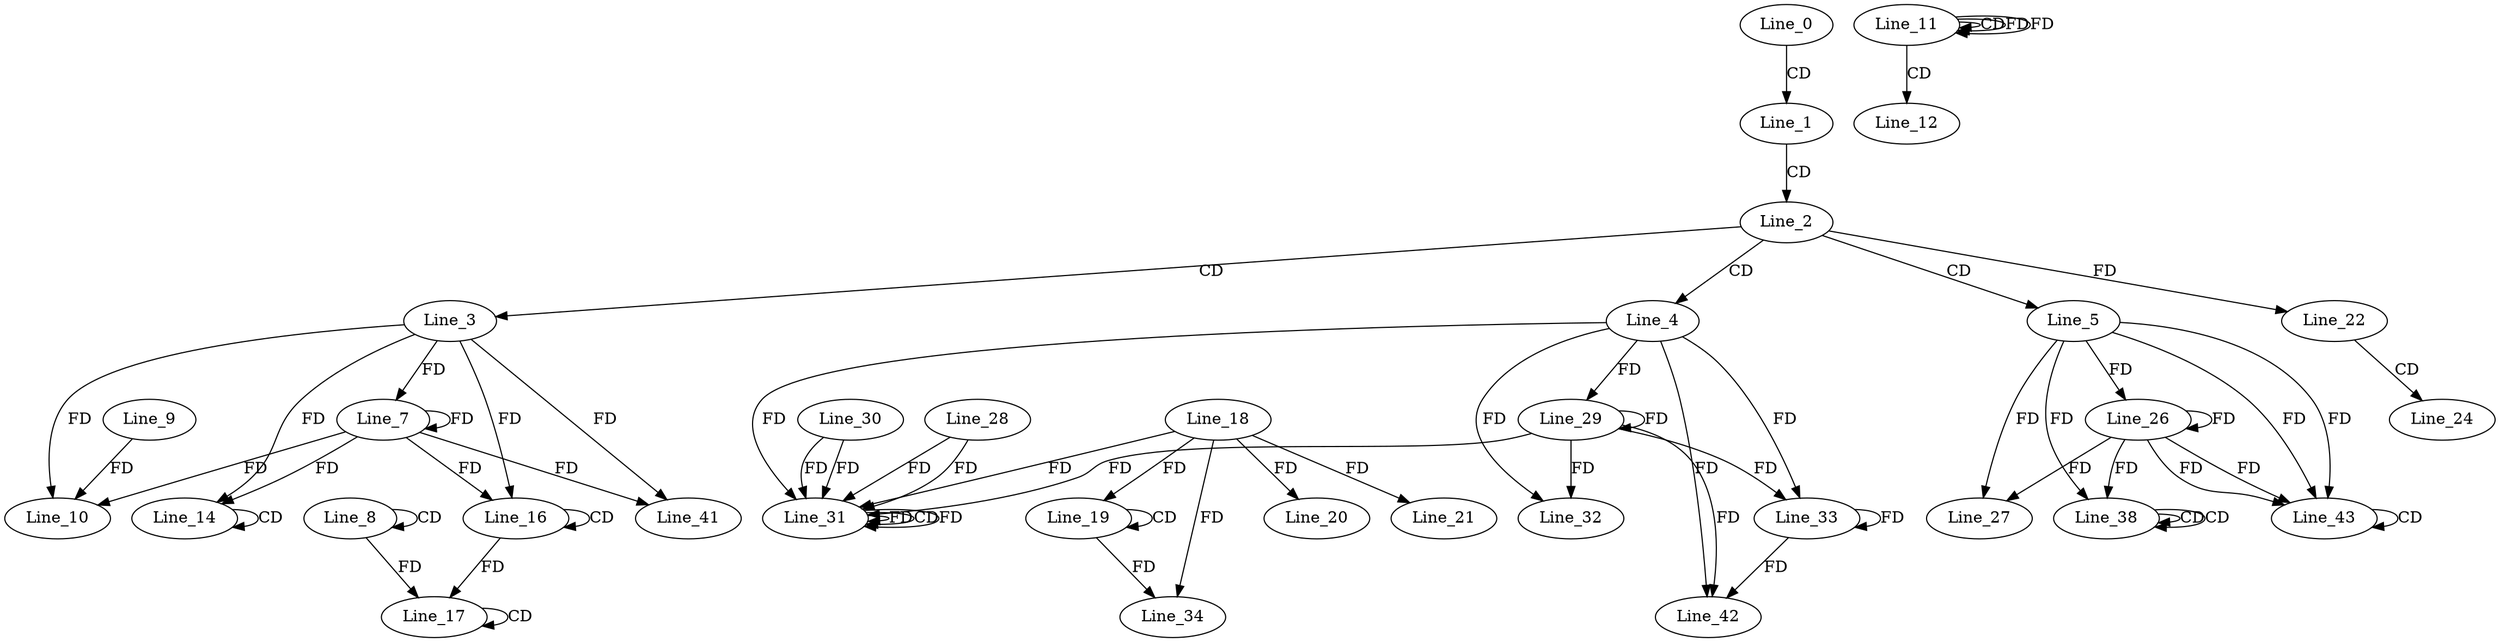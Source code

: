 digraph G {
  Line_0;
  Line_1;
  Line_2;
  Line_3;
  Line_4;
  Line_5;
  Line_7;
  Line_8;
  Line_8;
  Line_10;
  Line_9;
  Line_11;
  Line_11;
  Line_11;
  Line_12;
  Line_14;
  Line_14;
  Line_16;
  Line_16;
  Line_17;
  Line_17;
  Line_17;
  Line_19;
  Line_19;
  Line_18;
  Line_19;
  Line_20;
  Line_21;
  Line_22;
  Line_22;
  Line_24;
  Line_26;
  Line_26;
  Line_27;
  Line_29;
  Line_31;
  Line_30;
  Line_31;
  Line_28;
  Line_31;
  Line_31;
  Line_32;
  Line_33;
  Line_34;
  Line_34;
  Line_38;
  Line_38;
  Line_38;
  Line_41;
  Line_42;
  Line_43;
  Line_43;
  Line_0 -> Line_1 [ label="CD" ];
  Line_1 -> Line_2 [ label="CD" ];
  Line_2 -> Line_3 [ label="CD" ];
  Line_2 -> Line_4 [ label="CD" ];
  Line_2 -> Line_5 [ label="CD" ];
  Line_3 -> Line_7 [ label="FD" ];
  Line_7 -> Line_7 [ label="FD" ];
  Line_8 -> Line_8 [ label="CD" ];
  Line_3 -> Line_10 [ label="FD" ];
  Line_7 -> Line_10 [ label="FD" ];
  Line_9 -> Line_10 [ label="FD" ];
  Line_11 -> Line_11 [ label="CD" ];
  Line_11 -> Line_11 [ label="FD" ];
  Line_11 -> Line_12 [ label="CD" ];
  Line_14 -> Line_14 [ label="CD" ];
  Line_3 -> Line_14 [ label="FD" ];
  Line_7 -> Line_14 [ label="FD" ];
  Line_16 -> Line_16 [ label="CD" ];
  Line_3 -> Line_16 [ label="FD" ];
  Line_7 -> Line_16 [ label="FD" ];
  Line_17 -> Line_17 [ label="CD" ];
  Line_16 -> Line_17 [ label="FD" ];
  Line_8 -> Line_17 [ label="FD" ];
  Line_19 -> Line_19 [ label="CD" ];
  Line_18 -> Line_19 [ label="FD" ];
  Line_18 -> Line_20 [ label="FD" ];
  Line_18 -> Line_21 [ label="FD" ];
  Line_2 -> Line_22 [ label="FD" ];
  Line_22 -> Line_24 [ label="CD" ];
  Line_5 -> Line_26 [ label="FD" ];
  Line_26 -> Line_26 [ label="FD" ];
  Line_5 -> Line_27 [ label="FD" ];
  Line_26 -> Line_27 [ label="FD" ];
  Line_4 -> Line_29 [ label="FD" ];
  Line_29 -> Line_29 [ label="FD" ];
  Line_31 -> Line_31 [ label="FD" ];
  Line_30 -> Line_31 [ label="FD" ];
  Line_18 -> Line_31 [ label="FD" ];
  Line_28 -> Line_31 [ label="FD" ];
  Line_31 -> Line_31 [ label="CD" ];
  Line_4 -> Line_31 [ label="FD" ];
  Line_29 -> Line_31 [ label="FD" ];
  Line_28 -> Line_31 [ label="FD" ];
  Line_31 -> Line_31 [ label="FD" ];
  Line_30 -> Line_31 [ label="FD" ];
  Line_4 -> Line_32 [ label="FD" ];
  Line_29 -> Line_32 [ label="FD" ];
  Line_4 -> Line_33 [ label="FD" ];
  Line_29 -> Line_33 [ label="FD" ];
  Line_33 -> Line_33 [ label="FD" ];
  Line_19 -> Line_34 [ label="FD" ];
  Line_18 -> Line_34 [ label="FD" ];
  Line_38 -> Line_38 [ label="CD" ];
  Line_38 -> Line_38 [ label="CD" ];
  Line_5 -> Line_38 [ label="FD" ];
  Line_26 -> Line_38 [ label="FD" ];
  Line_3 -> Line_41 [ label="FD" ];
  Line_7 -> Line_41 [ label="FD" ];
  Line_4 -> Line_42 [ label="FD" ];
  Line_29 -> Line_42 [ label="FD" ];
  Line_33 -> Line_42 [ label="FD" ];
  Line_5 -> Line_43 [ label="FD" ];
  Line_26 -> Line_43 [ label="FD" ];
  Line_43 -> Line_43 [ label="CD" ];
  Line_5 -> Line_43 [ label="FD" ];
  Line_26 -> Line_43 [ label="FD" ];
  Line_11 -> Line_11 [ label="FD" ];
}
